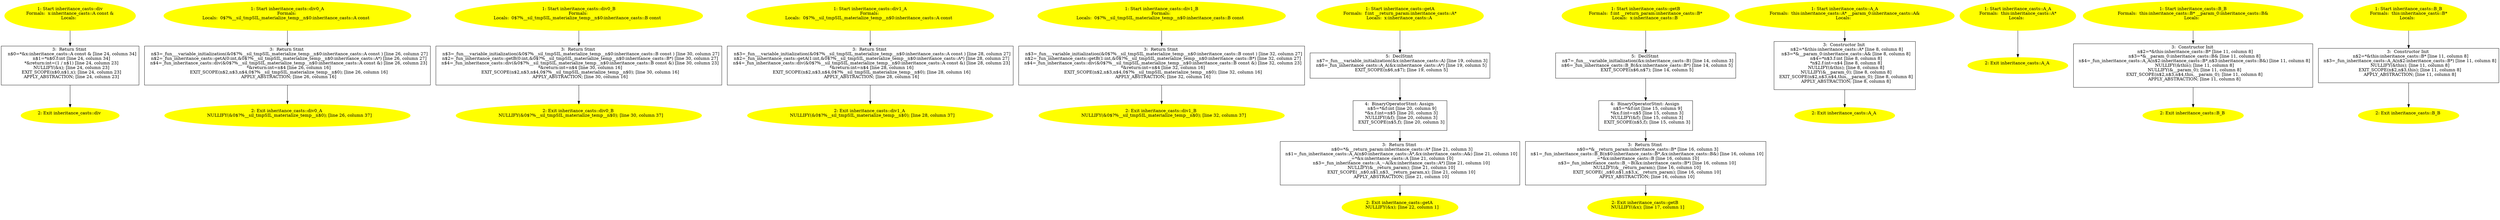 /* @generated */
digraph cfg {
"div#inheritance_casts#6922777222181710886.49c2c177ef4708a5a378ab243af3c697_1" [label="1: Start inheritance_casts::div\nFormals:  x:inheritance_casts::A const &\nLocals:  \n  " color=yellow style=filled]
	

	 "div#inheritance_casts#6922777222181710886.49c2c177ef4708a5a378ab243af3c697_1" -> "div#inheritance_casts#6922777222181710886.49c2c177ef4708a5a378ab243af3c697_3" ;
"div#inheritance_casts#6922777222181710886.49c2c177ef4708a5a378ab243af3c697_2" [label="2: Exit inheritance_casts::div \n  " color=yellow style=filled]
	

"div#inheritance_casts#6922777222181710886.49c2c177ef4708a5a378ab243af3c697_3" [label="3:  Return Stmt \n   n$0=*&x:inheritance_casts::A const & [line 24, column 34]\n  n$1=*n$0.f:int [line 24, column 34]\n  *&return:int=(1 / n$1) [line 24, column 23]\n  NULLIFY(&x); [line 24, column 23]\n  EXIT_SCOPE(n$0,n$1,x); [line 24, column 23]\n  APPLY_ABSTRACTION; [line 24, column 23]\n " shape="box"]
	

	 "div#inheritance_casts#6922777222181710886.49c2c177ef4708a5a378ab243af3c697_3" -> "div#inheritance_casts#6922777222181710886.49c2c177ef4708a5a378ab243af3c697_2" ;
"div0_A#inheritance_casts#7658516495554603699.e5c3e3413f6eac12dda7dd76db597c34_1" [label="1: Start inheritance_casts::div0_A\nFormals: \nLocals:  0$?%__sil_tmpSIL_materialize_temp__n$0:inheritance_casts::A const  \n  " color=yellow style=filled]
	

	 "div0_A#inheritance_casts#7658516495554603699.e5c3e3413f6eac12dda7dd76db597c34_1" -> "div0_A#inheritance_casts#7658516495554603699.e5c3e3413f6eac12dda7dd76db597c34_3" ;
"div0_A#inheritance_casts#7658516495554603699.e5c3e3413f6eac12dda7dd76db597c34_2" [label="2: Exit inheritance_casts::div0_A \n   NULLIFY(&0$?%__sil_tmpSIL_materialize_temp__n$0); [line 26, column 37]\n " color=yellow style=filled]
	

"div0_A#inheritance_casts#7658516495554603699.e5c3e3413f6eac12dda7dd76db597c34_3" [label="3:  Return Stmt \n   n$3=_fun___variable_initialization(&0$?%__sil_tmpSIL_materialize_temp__n$0:inheritance_casts::A const ) [line 26, column 27]\n  n$2=_fun_inheritance_casts::getA(0:int,&0$?%__sil_tmpSIL_materialize_temp__n$0:inheritance_casts::A*) [line 26, column 27]\n  n$4=_fun_inheritance_casts::div(&0$?%__sil_tmpSIL_materialize_temp__n$0:inheritance_casts::A const &) [line 26, column 23]\n  *&return:int=n$4 [line 26, column 16]\n  EXIT_SCOPE(n$2,n$3,n$4,0$?%__sil_tmpSIL_materialize_temp__n$0); [line 26, column 16]\n  APPLY_ABSTRACTION; [line 26, column 16]\n " shape="box"]
	

	 "div0_A#inheritance_casts#7658516495554603699.e5c3e3413f6eac12dda7dd76db597c34_3" -> "div0_A#inheritance_casts#7658516495554603699.e5c3e3413f6eac12dda7dd76db597c34_2" ;
"div0_B#inheritance_casts#9651791439006644302.4d2c177357a796fa9b436df4f92f3de8_1" [label="1: Start inheritance_casts::div0_B\nFormals: \nLocals:  0$?%__sil_tmpSIL_materialize_temp__n$0:inheritance_casts::B const  \n  " color=yellow style=filled]
	

	 "div0_B#inheritance_casts#9651791439006644302.4d2c177357a796fa9b436df4f92f3de8_1" -> "div0_B#inheritance_casts#9651791439006644302.4d2c177357a796fa9b436df4f92f3de8_3" ;
"div0_B#inheritance_casts#9651791439006644302.4d2c177357a796fa9b436df4f92f3de8_2" [label="2: Exit inheritance_casts::div0_B \n   NULLIFY(&0$?%__sil_tmpSIL_materialize_temp__n$0); [line 30, column 37]\n " color=yellow style=filled]
	

"div0_B#inheritance_casts#9651791439006644302.4d2c177357a796fa9b436df4f92f3de8_3" [label="3:  Return Stmt \n   n$3=_fun___variable_initialization(&0$?%__sil_tmpSIL_materialize_temp__n$0:inheritance_casts::B const ) [line 30, column 27]\n  n$2=_fun_inheritance_casts::getB(0:int,&0$?%__sil_tmpSIL_materialize_temp__n$0:inheritance_casts::B*) [line 30, column 27]\n  n$4=_fun_inheritance_casts::div(&0$?%__sil_tmpSIL_materialize_temp__n$0:inheritance_casts::B const &) [line 30, column 23]\n  *&return:int=n$4 [line 30, column 16]\n  EXIT_SCOPE(n$2,n$3,n$4,0$?%__sil_tmpSIL_materialize_temp__n$0); [line 30, column 16]\n  APPLY_ABSTRACTION; [line 30, column 16]\n " shape="box"]
	

	 "div0_B#inheritance_casts#9651791439006644302.4d2c177357a796fa9b436df4f92f3de8_3" -> "div0_B#inheritance_casts#9651791439006644302.4d2c177357a796fa9b436df4f92f3de8_2" ;
"div1_A#inheritance_casts#14706027417800210732.96d94ec773e2890c763d57de8a52982b_1" [label="1: Start inheritance_casts::div1_A\nFormals: \nLocals:  0$?%__sil_tmpSIL_materialize_temp__n$0:inheritance_casts::A const  \n  " color=yellow style=filled]
	

	 "div1_A#inheritance_casts#14706027417800210732.96d94ec773e2890c763d57de8a52982b_1" -> "div1_A#inheritance_casts#14706027417800210732.96d94ec773e2890c763d57de8a52982b_3" ;
"div1_A#inheritance_casts#14706027417800210732.96d94ec773e2890c763d57de8a52982b_2" [label="2: Exit inheritance_casts::div1_A \n   NULLIFY(&0$?%__sil_tmpSIL_materialize_temp__n$0); [line 28, column 37]\n " color=yellow style=filled]
	

"div1_A#inheritance_casts#14706027417800210732.96d94ec773e2890c763d57de8a52982b_3" [label="3:  Return Stmt \n   n$3=_fun___variable_initialization(&0$?%__sil_tmpSIL_materialize_temp__n$0:inheritance_casts::A const ) [line 28, column 27]\n  n$2=_fun_inheritance_casts::getA(1:int,&0$?%__sil_tmpSIL_materialize_temp__n$0:inheritance_casts::A*) [line 28, column 27]\n  n$4=_fun_inheritance_casts::div(&0$?%__sil_tmpSIL_materialize_temp__n$0:inheritance_casts::A const &) [line 28, column 23]\n  *&return:int=n$4 [line 28, column 16]\n  EXIT_SCOPE(n$2,n$3,n$4,0$?%__sil_tmpSIL_materialize_temp__n$0); [line 28, column 16]\n  APPLY_ABSTRACTION; [line 28, column 16]\n " shape="box"]
	

	 "div1_A#inheritance_casts#14706027417800210732.96d94ec773e2890c763d57de8a52982b_3" -> "div1_A#inheritance_casts#14706027417800210732.96d94ec773e2890c763d57de8a52982b_2" ;
"div1_B#inheritance_casts#15202051198007397773.6fa30ed113dcaca42095f52f33fb0c86_1" [label="1: Start inheritance_casts::div1_B\nFormals: \nLocals:  0$?%__sil_tmpSIL_materialize_temp__n$0:inheritance_casts::B const  \n  " color=yellow style=filled]
	

	 "div1_B#inheritance_casts#15202051198007397773.6fa30ed113dcaca42095f52f33fb0c86_1" -> "div1_B#inheritance_casts#15202051198007397773.6fa30ed113dcaca42095f52f33fb0c86_3" ;
"div1_B#inheritance_casts#15202051198007397773.6fa30ed113dcaca42095f52f33fb0c86_2" [label="2: Exit inheritance_casts::div1_B \n   NULLIFY(&0$?%__sil_tmpSIL_materialize_temp__n$0); [line 32, column 37]\n " color=yellow style=filled]
	

"div1_B#inheritance_casts#15202051198007397773.6fa30ed113dcaca42095f52f33fb0c86_3" [label="3:  Return Stmt \n   n$3=_fun___variable_initialization(&0$?%__sil_tmpSIL_materialize_temp__n$0:inheritance_casts::B const ) [line 32, column 27]\n  n$2=_fun_inheritance_casts::getB(1:int,&0$?%__sil_tmpSIL_materialize_temp__n$0:inheritance_casts::B*) [line 32, column 27]\n  n$4=_fun_inheritance_casts::div(&0$?%__sil_tmpSIL_materialize_temp__n$0:inheritance_casts::B const &) [line 32, column 23]\n  *&return:int=n$4 [line 32, column 16]\n  EXIT_SCOPE(n$2,n$3,n$4,0$?%__sil_tmpSIL_materialize_temp__n$0); [line 32, column 16]\n  APPLY_ABSTRACTION; [line 32, column 16]\n " shape="box"]
	

	 "div1_B#inheritance_casts#15202051198007397773.6fa30ed113dcaca42095f52f33fb0c86_3" -> "div1_B#inheritance_casts#15202051198007397773.6fa30ed113dcaca42095f52f33fb0c86_2" ;
"getA#inheritance_casts(class inheritance_casts::A)#5702196550029280494.bf770d8fdf04212f16e0b3beb3d4c512_1" [label="1: Start inheritance_casts::getA\nFormals:  f:int __return_param:inheritance_casts::A*\nLocals:  x:inheritance_casts::A \n  " color=yellow style=filled]
	

	 "getA#inheritance_casts(class inheritance_casts::A)#5702196550029280494.bf770d8fdf04212f16e0b3beb3d4c512_1" -> "getA#inheritance_casts(class inheritance_casts::A)#5702196550029280494.bf770d8fdf04212f16e0b3beb3d4c512_5" ;
"getA#inheritance_casts(class inheritance_casts::A)#5702196550029280494.bf770d8fdf04212f16e0b3beb3d4c512_2" [label="2: Exit inheritance_casts::getA \n   NULLIFY(&x); [line 22, column 1]\n " color=yellow style=filled]
	

"getA#inheritance_casts(class inheritance_casts::A)#5702196550029280494.bf770d8fdf04212f16e0b3beb3d4c512_3" [label="3:  Return Stmt \n   n$0=*&__return_param:inheritance_casts::A* [line 21, column 3]\n  n$1=_fun_inheritance_casts::A_A(n$0:inheritance_casts::A*,&x:inheritance_casts::A&) [line 21, column 10]\n  _=*&x:inheritance_casts::A [line 21, column 10]\n  n$3=_fun_inheritance_casts::A_~A(&x:inheritance_casts::A*) [line 21, column 10]\n  NULLIFY(&__return_param); [line 21, column 10]\n  EXIT_SCOPE(_,n$0,n$1,n$3,__return_param,x); [line 21, column 10]\n  APPLY_ABSTRACTION; [line 21, column 10]\n " shape="box"]
	

	 "getA#inheritance_casts(class inheritance_casts::A)#5702196550029280494.bf770d8fdf04212f16e0b3beb3d4c512_3" -> "getA#inheritance_casts(class inheritance_casts::A)#5702196550029280494.bf770d8fdf04212f16e0b3beb3d4c512_2" ;
"getA#inheritance_casts(class inheritance_casts::A)#5702196550029280494.bf770d8fdf04212f16e0b3beb3d4c512_4" [label="4:  BinaryOperatorStmt: Assign \n   n$5=*&f:int [line 20, column 9]\n  *&x.f:int=n$5 [line 20, column 3]\n  NULLIFY(&f); [line 20, column 3]\n  EXIT_SCOPE(n$5,f); [line 20, column 3]\n " shape="box"]
	

	 "getA#inheritance_casts(class inheritance_casts::A)#5702196550029280494.bf770d8fdf04212f16e0b3beb3d4c512_4" -> "getA#inheritance_casts(class inheritance_casts::A)#5702196550029280494.bf770d8fdf04212f16e0b3beb3d4c512_3" ;
"getA#inheritance_casts(class inheritance_casts::A)#5702196550029280494.bf770d8fdf04212f16e0b3beb3d4c512_5" [label="5:  DeclStmt \n   n$7=_fun___variable_initialization(&x:inheritance_casts::A) [line 19, column 3]\n  n$6=_fun_inheritance_casts::A_A(&x:inheritance_casts::A*) [line 19, column 5]\n  EXIT_SCOPE(n$6,n$7); [line 19, column 5]\n " shape="box"]
	

	 "getA#inheritance_casts(class inheritance_casts::A)#5702196550029280494.bf770d8fdf04212f16e0b3beb3d4c512_5" -> "getA#inheritance_casts(class inheritance_casts::A)#5702196550029280494.bf770d8fdf04212f16e0b3beb3d4c512_4" ;
"getB#inheritance_casts(class inheritance_casts::B)#7572693428029732371.903fb8dc56797768f6ca6ebdf511cdaf_1" [label="1: Start inheritance_casts::getB\nFormals:  f:int __return_param:inheritance_casts::B*\nLocals:  x:inheritance_casts::B \n  " color=yellow style=filled]
	

	 "getB#inheritance_casts(class inheritance_casts::B)#7572693428029732371.903fb8dc56797768f6ca6ebdf511cdaf_1" -> "getB#inheritance_casts(class inheritance_casts::B)#7572693428029732371.903fb8dc56797768f6ca6ebdf511cdaf_5" ;
"getB#inheritance_casts(class inheritance_casts::B)#7572693428029732371.903fb8dc56797768f6ca6ebdf511cdaf_2" [label="2: Exit inheritance_casts::getB \n   NULLIFY(&x); [line 17, column 1]\n " color=yellow style=filled]
	

"getB#inheritance_casts(class inheritance_casts::B)#7572693428029732371.903fb8dc56797768f6ca6ebdf511cdaf_3" [label="3:  Return Stmt \n   n$0=*&__return_param:inheritance_casts::B* [line 16, column 3]\n  n$1=_fun_inheritance_casts::B_B(n$0:inheritance_casts::B*,&x:inheritance_casts::B&) [line 16, column 10]\n  _=*&x:inheritance_casts::B [line 16, column 10]\n  n$3=_fun_inheritance_casts::B_~B(&x:inheritance_casts::B*) [line 16, column 10]\n  NULLIFY(&__return_param); [line 16, column 10]\n  EXIT_SCOPE(_,n$0,n$1,n$3,x,__return_param); [line 16, column 10]\n  APPLY_ABSTRACTION; [line 16, column 10]\n " shape="box"]
	

	 "getB#inheritance_casts(class inheritance_casts::B)#7572693428029732371.903fb8dc56797768f6ca6ebdf511cdaf_3" -> "getB#inheritance_casts(class inheritance_casts::B)#7572693428029732371.903fb8dc56797768f6ca6ebdf511cdaf_2" ;
"getB#inheritance_casts(class inheritance_casts::B)#7572693428029732371.903fb8dc56797768f6ca6ebdf511cdaf_4" [label="4:  BinaryOperatorStmt: Assign \n   n$5=*&f:int [line 15, column 9]\n  *&x.f:int=n$5 [line 15, column 3]\n  NULLIFY(&f); [line 15, column 3]\n  EXIT_SCOPE(n$5,f); [line 15, column 3]\n " shape="box"]
	

	 "getB#inheritance_casts(class inheritance_casts::B)#7572693428029732371.903fb8dc56797768f6ca6ebdf511cdaf_4" -> "getB#inheritance_casts(class inheritance_casts::B)#7572693428029732371.903fb8dc56797768f6ca6ebdf511cdaf_3" ;
"getB#inheritance_casts(class inheritance_casts::B)#7572693428029732371.903fb8dc56797768f6ca6ebdf511cdaf_5" [label="5:  DeclStmt \n   n$7=_fun___variable_initialization(&x:inheritance_casts::B) [line 14, column 3]\n  n$6=_fun_inheritance_casts::B_B(&x:inheritance_casts::B*) [line 14, column 5]\n  EXIT_SCOPE(n$6,n$7); [line 14, column 5]\n " shape="box"]
	

	 "getB#inheritance_casts(class inheritance_casts::B)#7572693428029732371.903fb8dc56797768f6ca6ebdf511cdaf_5" -> "getB#inheritance_casts(class inheritance_casts::B)#7572693428029732371.903fb8dc56797768f6ca6ebdf511cdaf_4" ;
"A#A#inheritance_casts#{10902709585585133973|constexpr}.68880ef701101d56bd12eca3d63ad60a_1" [label="1: Start inheritance_casts::A_A\nFormals:  this:inheritance_casts::A* __param_0:inheritance_casts::A&\nLocals:  \n  " color=yellow style=filled]
	

	 "A#A#inheritance_casts#{10902709585585133973|constexpr}.68880ef701101d56bd12eca3d63ad60a_1" -> "A#A#inheritance_casts#{10902709585585133973|constexpr}.68880ef701101d56bd12eca3d63ad60a_3" ;
"A#A#inheritance_casts#{10902709585585133973|constexpr}.68880ef701101d56bd12eca3d63ad60a_2" [label="2: Exit inheritance_casts::A_A \n  " color=yellow style=filled]
	

"A#A#inheritance_casts#{10902709585585133973|constexpr}.68880ef701101d56bd12eca3d63ad60a_3" [label="3:  Constructor Init \n   n$2=*&this:inheritance_casts::A* [line 8, column 8]\n  n$3=*&__param_0:inheritance_casts::A& [line 8, column 8]\n  n$4=*n$3.f:int [line 8, column 8]\n  *n$2.f:int=n$4 [line 8, column 8]\n  NULLIFY(&this); [line 8, column 8]\n  NULLIFY(&__param_0); [line 8, column 8]\n  EXIT_SCOPE(n$2,n$3,n$4,this,__param_0); [line 8, column 8]\n  APPLY_ABSTRACTION; [line 8, column 8]\n " shape="box"]
	

	 "A#A#inheritance_casts#{10902709585585133973|constexpr}.68880ef701101d56bd12eca3d63ad60a_3" -> "A#A#inheritance_casts#{10902709585585133973|constexpr}.68880ef701101d56bd12eca3d63ad60a_2" ;
"A#A#inheritance_casts#{6737151014147281904}.09f433918891d7b3e607a370cf5bfca4_1" [label="1: Start inheritance_casts::A_A\nFormals:  this:inheritance_casts::A*\nLocals:  \n  " color=yellow style=filled]
	

	 "A#A#inheritance_casts#{6737151014147281904}.09f433918891d7b3e607a370cf5bfca4_1" -> "A#A#inheritance_casts#{6737151014147281904}.09f433918891d7b3e607a370cf5bfca4_2" ;
"A#A#inheritance_casts#{6737151014147281904}.09f433918891d7b3e607a370cf5bfca4_2" [label="2: Exit inheritance_casts::A_A \n  " color=yellow style=filled]
	

"B#B#inheritance_casts#{757591507791864682|constexpr}.5bcf15d1bf21f1370c2f899ddef4b1c9_1" [label="1: Start inheritance_casts::B_B\nFormals:  this:inheritance_casts::B* __param_0:inheritance_casts::B&\nLocals:  \n  " color=yellow style=filled]
	

	 "B#B#inheritance_casts#{757591507791864682|constexpr}.5bcf15d1bf21f1370c2f899ddef4b1c9_1" -> "B#B#inheritance_casts#{757591507791864682|constexpr}.5bcf15d1bf21f1370c2f899ddef4b1c9_3" ;
"B#B#inheritance_casts#{757591507791864682|constexpr}.5bcf15d1bf21f1370c2f899ddef4b1c9_2" [label="2: Exit inheritance_casts::B_B \n  " color=yellow style=filled]
	

"B#B#inheritance_casts#{757591507791864682|constexpr}.5bcf15d1bf21f1370c2f899ddef4b1c9_3" [label="3:  Constructor Init \n   n$2=*&this:inheritance_casts::B* [line 11, column 8]\n  n$3=*&__param_0:inheritance_casts::B& [line 11, column 8]\n  n$4=_fun_inheritance_casts::A_A(n$2:inheritance_casts::B*,n$3:inheritance_casts::B&) [line 11, column 8]\n  NULLIFY(&this); [line 11, column 8]\n  NULLIFY(&__param_0); [line 11, column 8]\n  EXIT_SCOPE(n$2,n$3,n$4,this,__param_0); [line 11, column 8]\n  APPLY_ABSTRACTION; [line 11, column 8]\n " shape="box"]
	

	 "B#B#inheritance_casts#{757591507791864682|constexpr}.5bcf15d1bf21f1370c2f899ddef4b1c9_3" -> "B#B#inheritance_casts#{757591507791864682|constexpr}.5bcf15d1bf21f1370c2f899ddef4b1c9_2" ;
"B#B#inheritance_casts#{9678838365339542453}.8b569e08272bb08f8843c357c8546f65_1" [label="1: Start inheritance_casts::B_B\nFormals:  this:inheritance_casts::B*\nLocals:  \n  " color=yellow style=filled]
	

	 "B#B#inheritance_casts#{9678838365339542453}.8b569e08272bb08f8843c357c8546f65_1" -> "B#B#inheritance_casts#{9678838365339542453}.8b569e08272bb08f8843c357c8546f65_3" ;
"B#B#inheritance_casts#{9678838365339542453}.8b569e08272bb08f8843c357c8546f65_2" [label="2: Exit inheritance_casts::B_B \n  " color=yellow style=filled]
	

"B#B#inheritance_casts#{9678838365339542453}.8b569e08272bb08f8843c357c8546f65_3" [label="3:  Constructor Init \n   n$2=*&this:inheritance_casts::B* [line 11, column 8]\n  n$3=_fun_inheritance_casts::A_A(n$2:inheritance_casts::B*) [line 11, column 8]\n  NULLIFY(&this); [line 11, column 8]\n  EXIT_SCOPE(n$2,n$3,this); [line 11, column 8]\n  APPLY_ABSTRACTION; [line 11, column 8]\n " shape="box"]
	

	 "B#B#inheritance_casts#{9678838365339542453}.8b569e08272bb08f8843c357c8546f65_3" -> "B#B#inheritance_casts#{9678838365339542453}.8b569e08272bb08f8843c357c8546f65_2" ;
}
